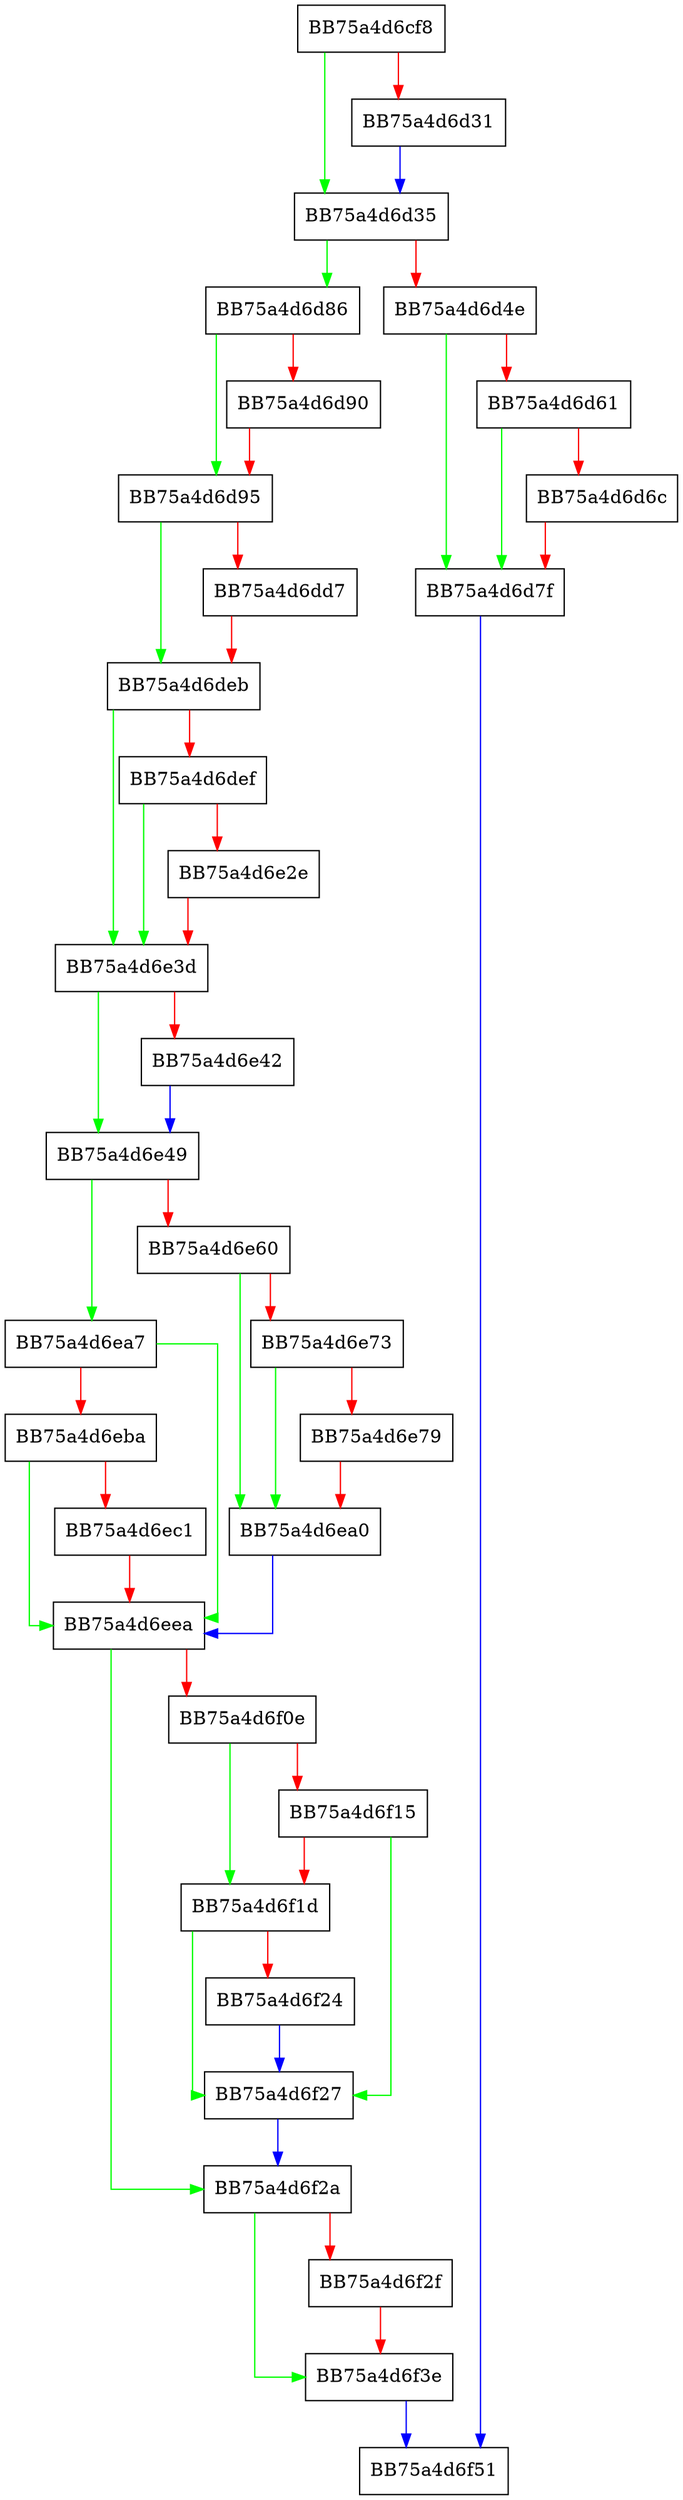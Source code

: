 digraph DSSQueryResults {
  node [shape="box"];
  graph [splines=ortho];
  BB75a4d6cf8 -> BB75a4d6d35 [color="green"];
  BB75a4d6cf8 -> BB75a4d6d31 [color="red"];
  BB75a4d6d31 -> BB75a4d6d35 [color="blue"];
  BB75a4d6d35 -> BB75a4d6d86 [color="green"];
  BB75a4d6d35 -> BB75a4d6d4e [color="red"];
  BB75a4d6d4e -> BB75a4d6d7f [color="green"];
  BB75a4d6d4e -> BB75a4d6d61 [color="red"];
  BB75a4d6d61 -> BB75a4d6d7f [color="green"];
  BB75a4d6d61 -> BB75a4d6d6c [color="red"];
  BB75a4d6d6c -> BB75a4d6d7f [color="red"];
  BB75a4d6d7f -> BB75a4d6f51 [color="blue"];
  BB75a4d6d86 -> BB75a4d6d95 [color="green"];
  BB75a4d6d86 -> BB75a4d6d90 [color="red"];
  BB75a4d6d90 -> BB75a4d6d95 [color="red"];
  BB75a4d6d95 -> BB75a4d6deb [color="green"];
  BB75a4d6d95 -> BB75a4d6dd7 [color="red"];
  BB75a4d6dd7 -> BB75a4d6deb [color="red"];
  BB75a4d6deb -> BB75a4d6e3d [color="green"];
  BB75a4d6deb -> BB75a4d6def [color="red"];
  BB75a4d6def -> BB75a4d6e3d [color="green"];
  BB75a4d6def -> BB75a4d6e2e [color="red"];
  BB75a4d6e2e -> BB75a4d6e3d [color="red"];
  BB75a4d6e3d -> BB75a4d6e49 [color="green"];
  BB75a4d6e3d -> BB75a4d6e42 [color="red"];
  BB75a4d6e42 -> BB75a4d6e49 [color="blue"];
  BB75a4d6e49 -> BB75a4d6ea7 [color="green"];
  BB75a4d6e49 -> BB75a4d6e60 [color="red"];
  BB75a4d6e60 -> BB75a4d6ea0 [color="green"];
  BB75a4d6e60 -> BB75a4d6e73 [color="red"];
  BB75a4d6e73 -> BB75a4d6ea0 [color="green"];
  BB75a4d6e73 -> BB75a4d6e79 [color="red"];
  BB75a4d6e79 -> BB75a4d6ea0 [color="red"];
  BB75a4d6ea0 -> BB75a4d6eea [color="blue"];
  BB75a4d6ea7 -> BB75a4d6eea [color="green"];
  BB75a4d6ea7 -> BB75a4d6eba [color="red"];
  BB75a4d6eba -> BB75a4d6eea [color="green"];
  BB75a4d6eba -> BB75a4d6ec1 [color="red"];
  BB75a4d6ec1 -> BB75a4d6eea [color="red"];
  BB75a4d6eea -> BB75a4d6f2a [color="green"];
  BB75a4d6eea -> BB75a4d6f0e [color="red"];
  BB75a4d6f0e -> BB75a4d6f1d [color="green"];
  BB75a4d6f0e -> BB75a4d6f15 [color="red"];
  BB75a4d6f15 -> BB75a4d6f27 [color="green"];
  BB75a4d6f15 -> BB75a4d6f1d [color="red"];
  BB75a4d6f1d -> BB75a4d6f27 [color="green"];
  BB75a4d6f1d -> BB75a4d6f24 [color="red"];
  BB75a4d6f24 -> BB75a4d6f27 [color="blue"];
  BB75a4d6f27 -> BB75a4d6f2a [color="blue"];
  BB75a4d6f2a -> BB75a4d6f3e [color="green"];
  BB75a4d6f2a -> BB75a4d6f2f [color="red"];
  BB75a4d6f2f -> BB75a4d6f3e [color="red"];
  BB75a4d6f3e -> BB75a4d6f51 [color="blue"];
}